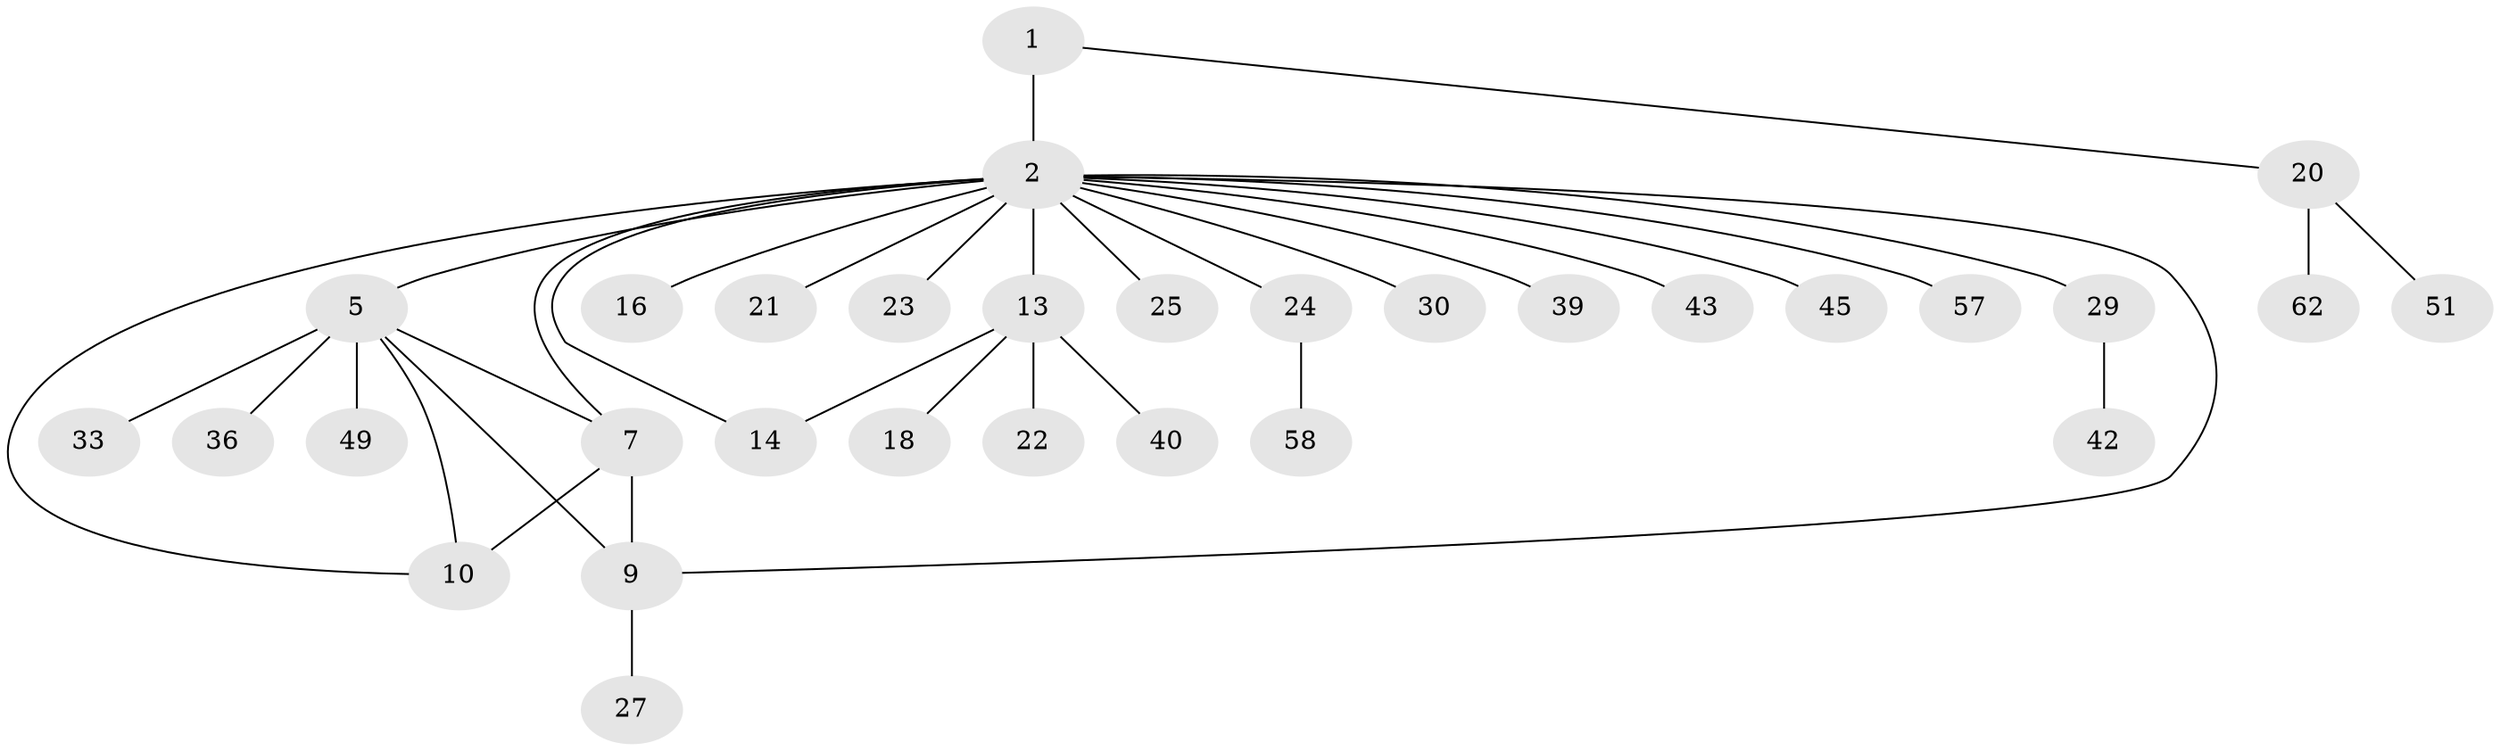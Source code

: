 // original degree distribution, {5: 0.07936507936507936, 4: 0.031746031746031744, 8: 0.06349206349206349, 6: 0.031746031746031744, 7: 0.015873015873015872, 2: 0.2698412698412698, 1: 0.47619047619047616, 3: 0.031746031746031744}
// Generated by graph-tools (version 1.1) at 2025/15/03/09/25 04:15:49]
// undirected, 31 vertices, 36 edges
graph export_dot {
graph [start="1"]
  node [color=gray90,style=filled];
  1 [super="+52"];
  2 [super="+3+19+11"];
  5 [super="+37+38+35+6"];
  7;
  9 [super="+26+46+28"];
  10 [super="+56"];
  13 [super="+34"];
  14;
  16;
  18;
  20 [super="+32"];
  21;
  22;
  23;
  24;
  25 [super="+63"];
  27 [super="+55"];
  29 [super="+31"];
  30;
  33;
  36;
  39;
  40;
  42;
  43 [super="+59"];
  45;
  49;
  51;
  57;
  58;
  62;
  1 -- 2 [weight=3];
  1 -- 20;
  2 -- 5 [weight=4];
  2 -- 39;
  2 -- 7;
  2 -- 9;
  2 -- 43;
  2 -- 45;
  2 -- 21;
  2 -- 24;
  2 -- 57;
  2 -- 10 [weight=2];
  2 -- 13;
  2 -- 14;
  2 -- 16;
  2 -- 23;
  2 -- 25 [weight=2];
  2 -- 29;
  2 -- 30;
  5 -- 10;
  5 -- 36;
  5 -- 49;
  5 -- 33;
  5 -- 7;
  5 -- 9;
  7 -- 9;
  7 -- 10 [weight=2];
  9 -- 27;
  13 -- 14;
  13 -- 18;
  13 -- 22;
  13 -- 40;
  20 -- 51;
  20 -- 62;
  24 -- 58;
  29 -- 42;
}
